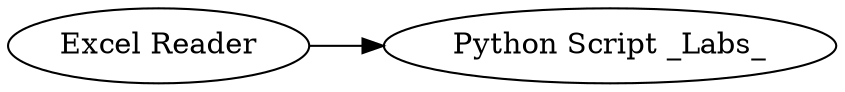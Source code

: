 digraph {
	"-4594723803692183762_2" [label="Excel Reader"]
	"-4594723803692183762_3" [label="Python Script _Labs_"]
	"-4594723803692183762_2" -> "-4594723803692183762_3"
	rankdir=LR
}
